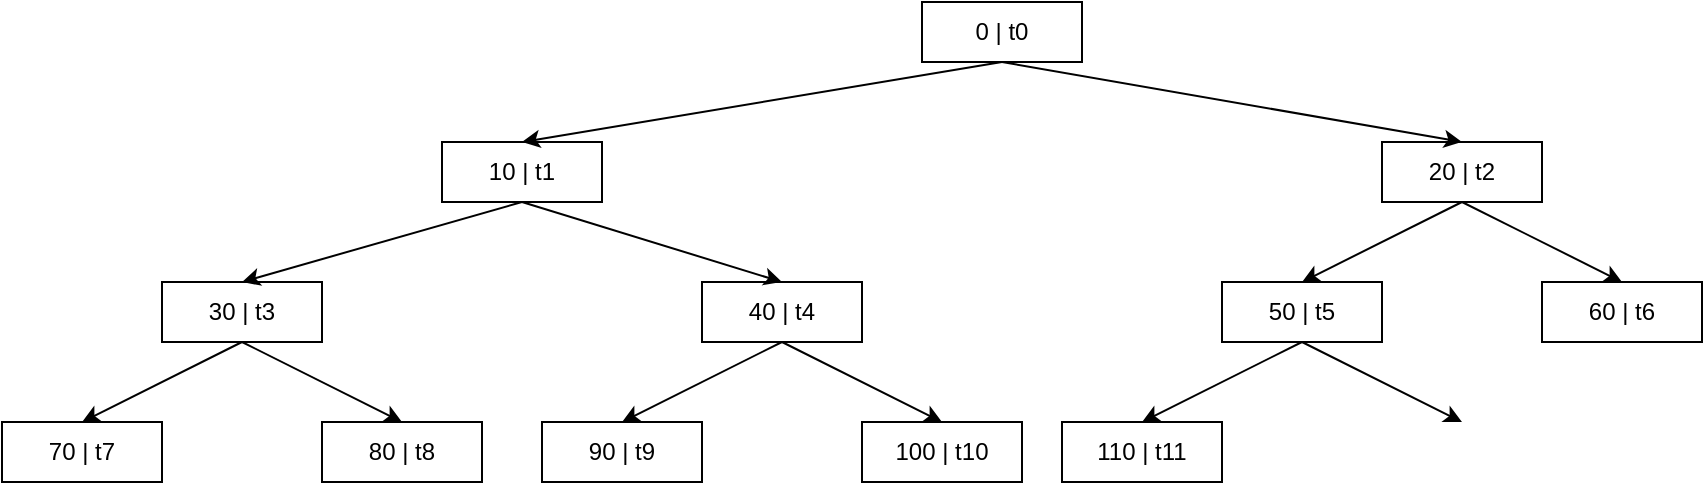 <mxfile version="12.2.4" pages="1"><diagram id="9oT4DTyduS2Wa66NQmfV" name="Page-1"><mxGraphModel dx="1197" dy="800" grid="1" gridSize="10" guides="1" tooltips="1" connect="1" arrows="1" fold="1" page="1" pageScale="1" pageWidth="827" pageHeight="1169" math="0" shadow="0"><root><mxCell id="0"/><mxCell id="1" parent="0"/><mxCell id="2" value="30 | t3" style="rounded=0;whiteSpace=wrap;html=1;" parent="1" vertex="1"><mxGeometry x="440" y="230" width="80" height="30" as="geometry"/></mxCell><mxCell id="5" value="70 | t7" style="rounded=0;whiteSpace=wrap;html=1;" parent="1" vertex="1"><mxGeometry x="360" y="300" width="80" height="30" as="geometry"/></mxCell><mxCell id="6" value="80 | t8" style="rounded=0;whiteSpace=wrap;html=1;" parent="1" vertex="1"><mxGeometry x="520" y="300" width="80" height="30" as="geometry"/></mxCell><mxCell id="7" value="" style="endArrow=classic;html=1;exitX=0.5;exitY=1;exitDx=0;exitDy=0;entryX=0.5;entryY=0;entryDx=0;entryDy=0;" parent="1" source="2" target="5" edge="1"><mxGeometry width="50" height="50" relative="1" as="geometry"><mxPoint x="360" y="400" as="sourcePoint"/><mxPoint x="410" y="350" as="targetPoint"/></mxGeometry></mxCell><mxCell id="8" value="" style="endArrow=classic;html=1;entryX=0.5;entryY=0;entryDx=0;entryDy=0;exitX=0.5;exitY=1;exitDx=0;exitDy=0;" parent="1" source="2" target="6" edge="1"><mxGeometry width="50" height="50" relative="1" as="geometry"><mxPoint x="360" y="400" as="sourcePoint"/><mxPoint x="410" y="350" as="targetPoint"/></mxGeometry></mxCell><mxCell id="14" value="40 | t4" style="rounded=0;whiteSpace=wrap;html=1;" parent="1" vertex="1"><mxGeometry x="710" y="230" width="80" height="30" as="geometry"/></mxCell><mxCell id="15" value="90 | t9" style="rounded=0;whiteSpace=wrap;html=1;" parent="1" vertex="1"><mxGeometry x="630" y="300" width="80" height="30" as="geometry"/></mxCell><mxCell id="16" value="100 | t10" style="rounded=0;whiteSpace=wrap;html=1;" parent="1" vertex="1"><mxGeometry x="790" y="300" width="80" height="30" as="geometry"/></mxCell><mxCell id="17" value="" style="endArrow=classic;html=1;exitX=0.5;exitY=1;exitDx=0;exitDy=0;entryX=0.5;entryY=0;entryDx=0;entryDy=0;" parent="1" source="14" target="15" edge="1"><mxGeometry width="50" height="50" relative="1" as="geometry"><mxPoint x="630" y="400" as="sourcePoint"/><mxPoint x="680" y="350" as="targetPoint"/></mxGeometry></mxCell><mxCell id="18" value="" style="endArrow=classic;html=1;entryX=0.5;entryY=0;entryDx=0;entryDy=0;exitX=0.5;exitY=1;exitDx=0;exitDy=0;" parent="1" source="14" target="16" edge="1"><mxGeometry width="50" height="50" relative="1" as="geometry"><mxPoint x="630" y="400" as="sourcePoint"/><mxPoint x="680" y="350" as="targetPoint"/></mxGeometry></mxCell><mxCell id="19" value="50 | t5" style="rounded=0;whiteSpace=wrap;html=1;" parent="1" vertex="1"><mxGeometry x="970" y="230" width="80" height="30" as="geometry"/></mxCell><mxCell id="20" value="110 | t11" style="rounded=0;whiteSpace=wrap;html=1;" parent="1" vertex="1"><mxGeometry x="890" y="300" width="80" height="30" as="geometry"/></mxCell><mxCell id="22" value="" style="endArrow=classic;html=1;exitX=0.5;exitY=1;exitDx=0;exitDy=0;entryX=0.5;entryY=0;entryDx=0;entryDy=0;" parent="1" source="19" target="20" edge="1"><mxGeometry width="50" height="50" relative="1" as="geometry"><mxPoint x="890" y="400" as="sourcePoint"/><mxPoint x="940" y="350" as="targetPoint"/></mxGeometry></mxCell><mxCell id="23" value="" style="endArrow=classic;html=1;entryX=0.5;entryY=0;entryDx=0;entryDy=0;exitX=0.5;exitY=1;exitDx=0;exitDy=0;" parent="1" source="19" edge="1"><mxGeometry width="50" height="50" relative="1" as="geometry"><mxPoint x="890" y="400" as="sourcePoint"/><mxPoint x="1090" y="300" as="targetPoint"/></mxGeometry></mxCell><mxCell id="26" value="10 | t1" style="rounded=0;whiteSpace=wrap;html=1;" parent="1" vertex="1"><mxGeometry x="580" y="160" width="80" height="30" as="geometry"/></mxCell><mxCell id="27" value="" style="endArrow=classic;html=1;exitX=0.5;exitY=1;exitDx=0;exitDy=0;entryX=0.5;entryY=0;entryDx=0;entryDy=0;" parent="1" source="26" target="2" edge="1"><mxGeometry width="50" height="50" relative="1" as="geometry"><mxPoint x="360" y="540" as="sourcePoint"/><mxPoint x="410" y="490" as="targetPoint"/></mxGeometry></mxCell><mxCell id="28" value="" style="endArrow=classic;html=1;exitX=0.5;exitY=1;exitDx=0;exitDy=0;entryX=0.5;entryY=0;entryDx=0;entryDy=0;" parent="1" source="26" target="14" edge="1"><mxGeometry width="50" height="50" relative="1" as="geometry"><mxPoint x="360" y="540" as="sourcePoint"/><mxPoint x="410" y="490" as="targetPoint"/></mxGeometry></mxCell><mxCell id="29" value="20 | t2" style="rounded=0;whiteSpace=wrap;html=1;" parent="1" vertex="1"><mxGeometry x="1050" y="160" width="80" height="30" as="geometry"/></mxCell><mxCell id="31" value="60 | t6" style="rounded=0;whiteSpace=wrap;html=1;" parent="1" vertex="1"><mxGeometry x="1130" y="230" width="80" height="30" as="geometry"/></mxCell><mxCell id="32" value="" style="endArrow=classic;html=1;exitX=0.5;exitY=1;exitDx=0;exitDy=0;" parent="1" source="29" edge="1"><mxGeometry width="50" height="50" relative="1" as="geometry"><mxPoint x="970" y="330" as="sourcePoint"/><mxPoint x="1010" y="230" as="targetPoint"/></mxGeometry></mxCell><mxCell id="33" value="" style="endArrow=classic;html=1;entryX=0.5;entryY=0;entryDx=0;entryDy=0;exitX=0.5;exitY=1;exitDx=0;exitDy=0;" parent="1" source="29" target="31" edge="1"><mxGeometry width="50" height="50" relative="1" as="geometry"><mxPoint x="970" y="330" as="sourcePoint"/><mxPoint x="1020" y="280" as="targetPoint"/></mxGeometry></mxCell><mxCell id="35" value="0 | t0" style="rounded=0;whiteSpace=wrap;html=1;" parent="1" vertex="1"><mxGeometry x="820" y="90" width="80" height="30" as="geometry"/></mxCell><mxCell id="36" value="" style="endArrow=classic;html=1;exitX=0.5;exitY=1;exitDx=0;exitDy=0;entryX=0.5;entryY=0;entryDx=0;entryDy=0;" parent="1" source="35" target="26" edge="1"><mxGeometry width="50" height="50" relative="1" as="geometry"><mxPoint x="360" y="400" as="sourcePoint"/><mxPoint x="410" y="350" as="targetPoint"/></mxGeometry></mxCell><mxCell id="37" value="" style="endArrow=classic;html=1;exitX=0.5;exitY=1;exitDx=0;exitDy=0;entryX=0.5;entryY=0;entryDx=0;entryDy=0;" parent="1" source="35" target="29" edge="1"><mxGeometry width="50" height="50" relative="1" as="geometry"><mxPoint x="360" y="400" as="sourcePoint"/><mxPoint x="900" y="220" as="targetPoint"/></mxGeometry></mxCell></root></mxGraphModel></diagram></mxfile>